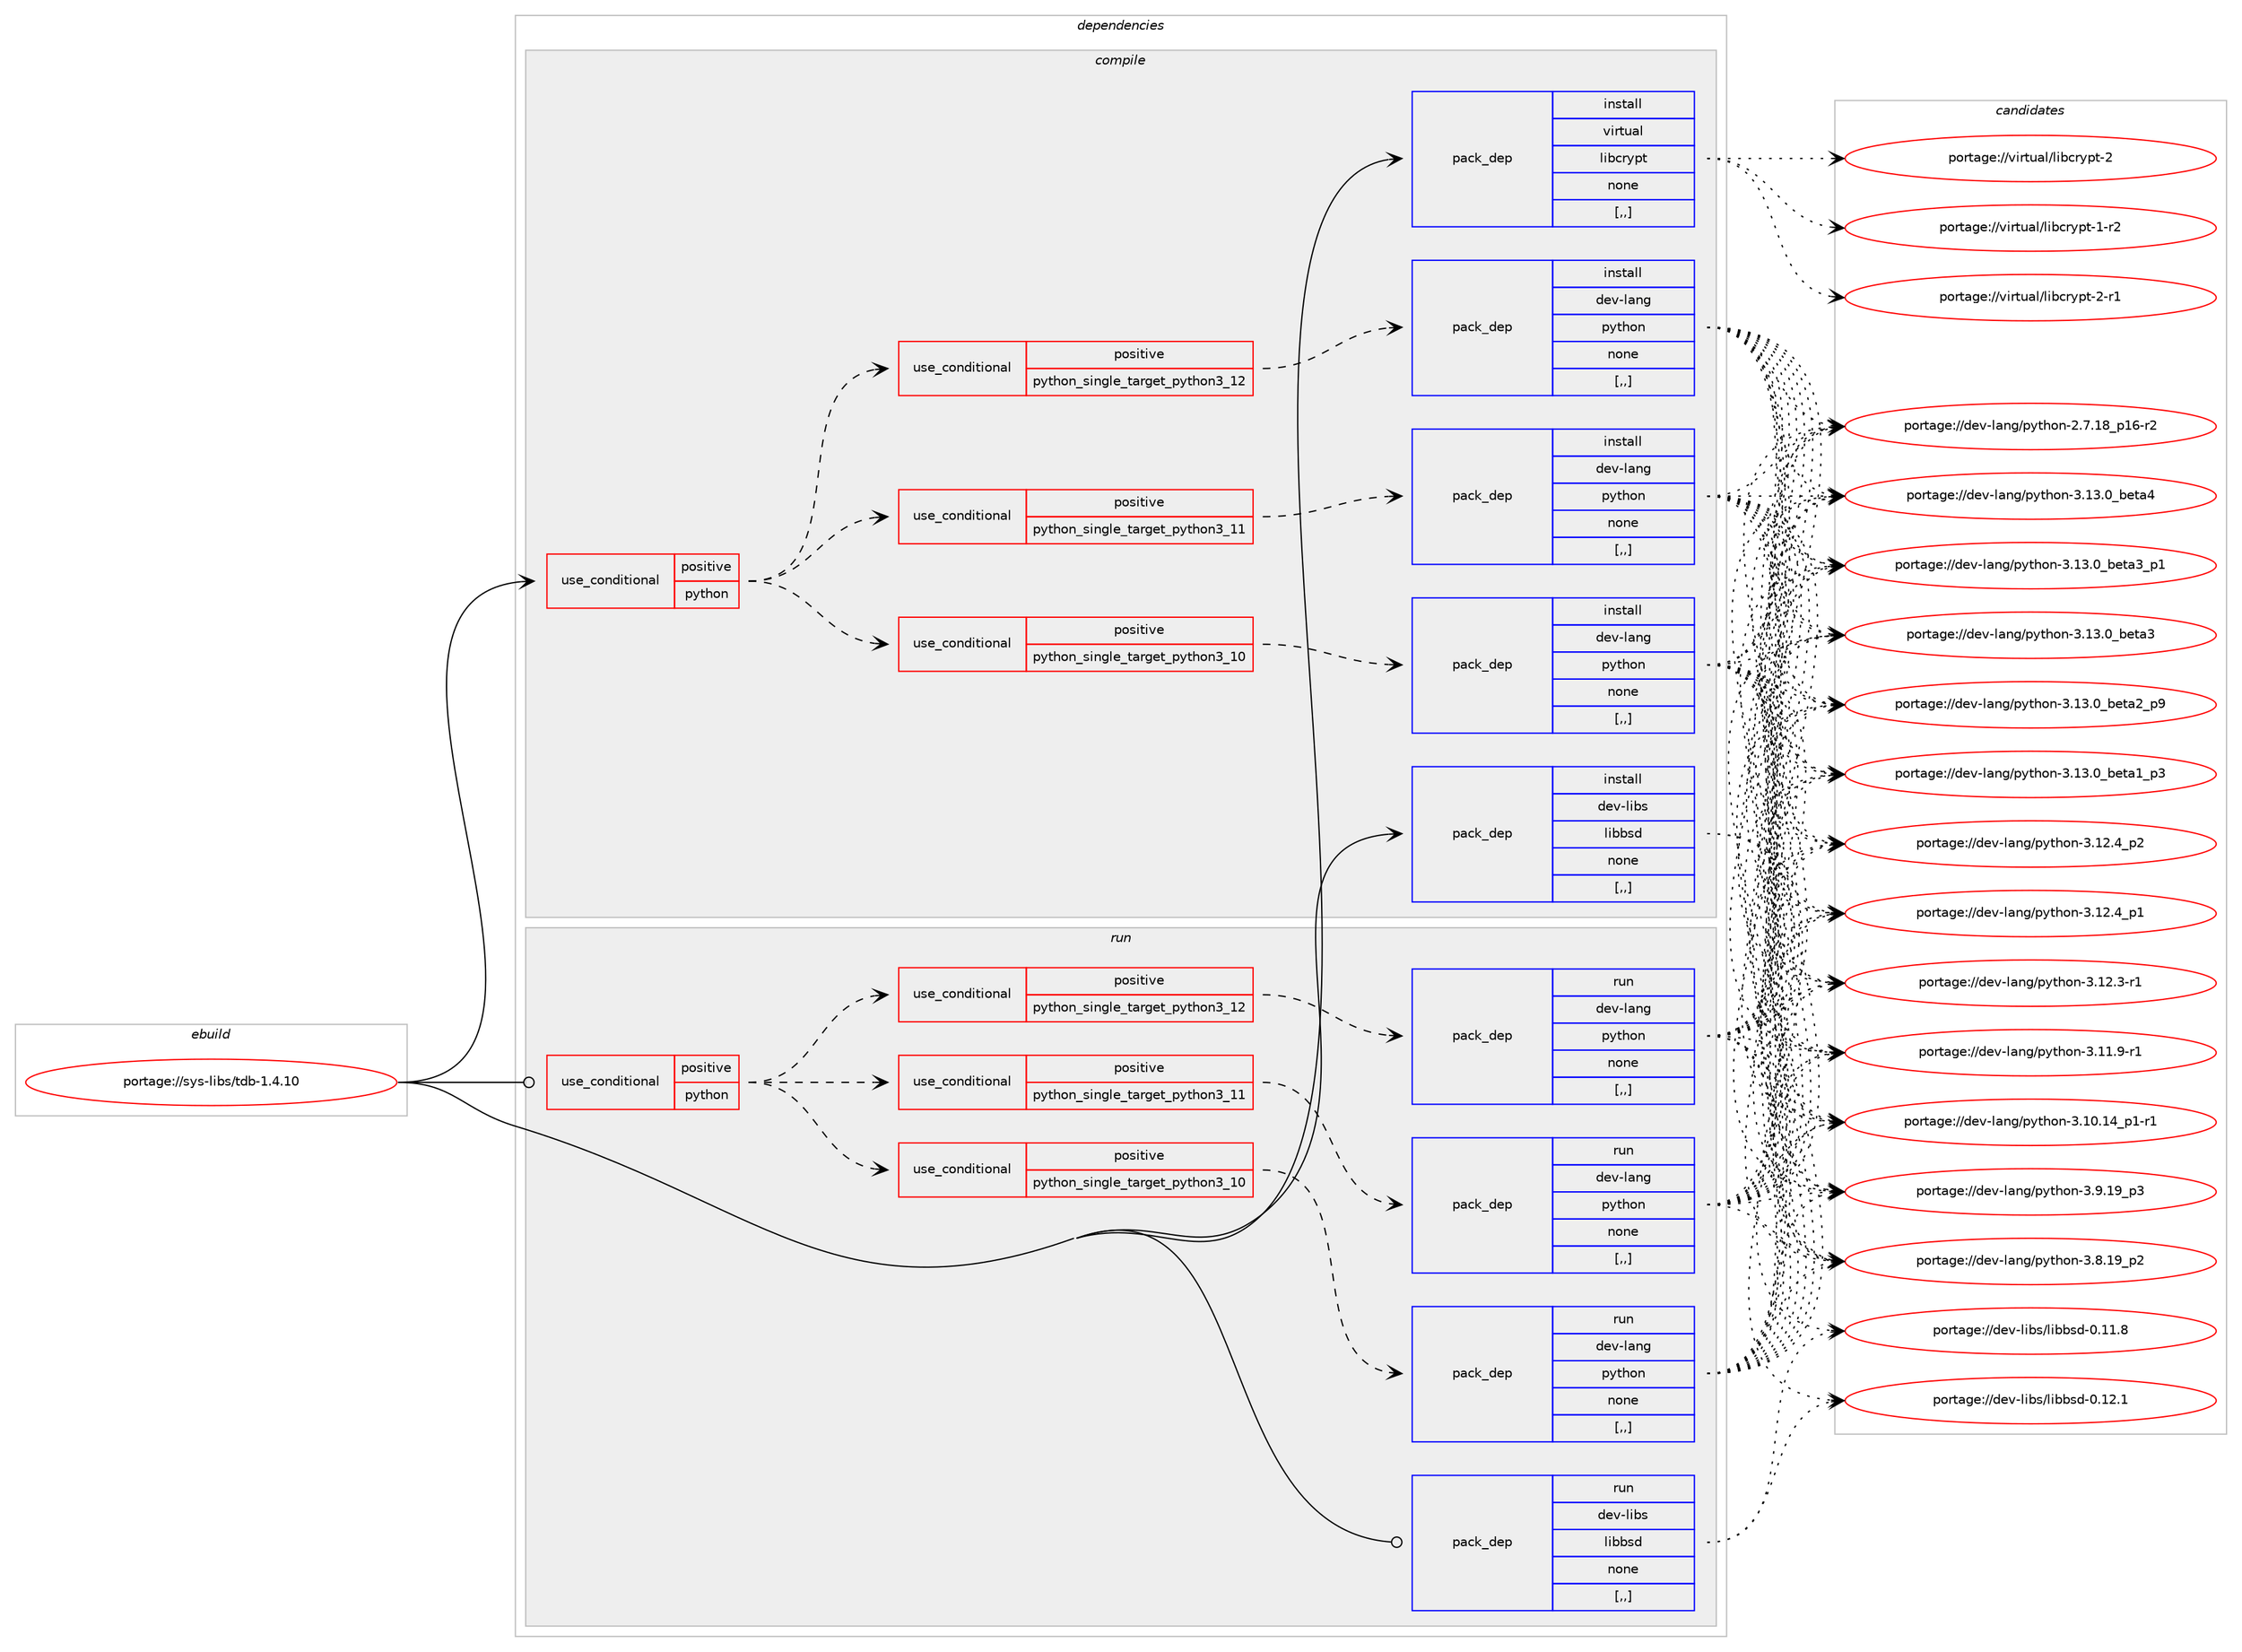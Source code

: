 digraph prolog {

# *************
# Graph options
# *************

newrank=true;
concentrate=true;
compound=true;
graph [rankdir=LR,fontname=Helvetica,fontsize=10,ranksep=1.5];#, ranksep=2.5, nodesep=0.2];
edge  [arrowhead=vee];
node  [fontname=Helvetica,fontsize=10];

# **********
# The ebuild
# **********

subgraph cluster_leftcol {
color=gray;
label=<<i>ebuild</i>>;
id [label="portage://sys-libs/tdb-1.4.10", color=red, width=4, href="../sys-libs/tdb-1.4.10.svg"];
}

# ****************
# The dependencies
# ****************

subgraph cluster_midcol {
color=gray;
label=<<i>dependencies</i>>;
subgraph cluster_compile {
fillcolor="#eeeeee";
style=filled;
label=<<i>compile</i>>;
subgraph cond118049 {
dependency442279 [label=<<TABLE BORDER="0" CELLBORDER="1" CELLSPACING="0" CELLPADDING="4"><TR><TD ROWSPAN="3" CELLPADDING="10">use_conditional</TD></TR><TR><TD>positive</TD></TR><TR><TD>python</TD></TR></TABLE>>, shape=none, color=red];
subgraph cond118050 {
dependency442280 [label=<<TABLE BORDER="0" CELLBORDER="1" CELLSPACING="0" CELLPADDING="4"><TR><TD ROWSPAN="3" CELLPADDING="10">use_conditional</TD></TR><TR><TD>positive</TD></TR><TR><TD>python_single_target_python3_10</TD></TR></TABLE>>, shape=none, color=red];
subgraph pack321226 {
dependency442281 [label=<<TABLE BORDER="0" CELLBORDER="1" CELLSPACING="0" CELLPADDING="4" WIDTH="220"><TR><TD ROWSPAN="6" CELLPADDING="30">pack_dep</TD></TR><TR><TD WIDTH="110">install</TD></TR><TR><TD>dev-lang</TD></TR><TR><TD>python</TD></TR><TR><TD>none</TD></TR><TR><TD>[,,]</TD></TR></TABLE>>, shape=none, color=blue];
}
dependency442280:e -> dependency442281:w [weight=20,style="dashed",arrowhead="vee"];
}
dependency442279:e -> dependency442280:w [weight=20,style="dashed",arrowhead="vee"];
subgraph cond118051 {
dependency442282 [label=<<TABLE BORDER="0" CELLBORDER="1" CELLSPACING="0" CELLPADDING="4"><TR><TD ROWSPAN="3" CELLPADDING="10">use_conditional</TD></TR><TR><TD>positive</TD></TR><TR><TD>python_single_target_python3_11</TD></TR></TABLE>>, shape=none, color=red];
subgraph pack321227 {
dependency442283 [label=<<TABLE BORDER="0" CELLBORDER="1" CELLSPACING="0" CELLPADDING="4" WIDTH="220"><TR><TD ROWSPAN="6" CELLPADDING="30">pack_dep</TD></TR><TR><TD WIDTH="110">install</TD></TR><TR><TD>dev-lang</TD></TR><TR><TD>python</TD></TR><TR><TD>none</TD></TR><TR><TD>[,,]</TD></TR></TABLE>>, shape=none, color=blue];
}
dependency442282:e -> dependency442283:w [weight=20,style="dashed",arrowhead="vee"];
}
dependency442279:e -> dependency442282:w [weight=20,style="dashed",arrowhead="vee"];
subgraph cond118052 {
dependency442284 [label=<<TABLE BORDER="0" CELLBORDER="1" CELLSPACING="0" CELLPADDING="4"><TR><TD ROWSPAN="3" CELLPADDING="10">use_conditional</TD></TR><TR><TD>positive</TD></TR><TR><TD>python_single_target_python3_12</TD></TR></TABLE>>, shape=none, color=red];
subgraph pack321228 {
dependency442285 [label=<<TABLE BORDER="0" CELLBORDER="1" CELLSPACING="0" CELLPADDING="4" WIDTH="220"><TR><TD ROWSPAN="6" CELLPADDING="30">pack_dep</TD></TR><TR><TD WIDTH="110">install</TD></TR><TR><TD>dev-lang</TD></TR><TR><TD>python</TD></TR><TR><TD>none</TD></TR><TR><TD>[,,]</TD></TR></TABLE>>, shape=none, color=blue];
}
dependency442284:e -> dependency442285:w [weight=20,style="dashed",arrowhead="vee"];
}
dependency442279:e -> dependency442284:w [weight=20,style="dashed",arrowhead="vee"];
}
id:e -> dependency442279:w [weight=20,style="solid",arrowhead="vee"];
subgraph pack321229 {
dependency442286 [label=<<TABLE BORDER="0" CELLBORDER="1" CELLSPACING="0" CELLPADDING="4" WIDTH="220"><TR><TD ROWSPAN="6" CELLPADDING="30">pack_dep</TD></TR><TR><TD WIDTH="110">install</TD></TR><TR><TD>dev-libs</TD></TR><TR><TD>libbsd</TD></TR><TR><TD>none</TD></TR><TR><TD>[,,]</TD></TR></TABLE>>, shape=none, color=blue];
}
id:e -> dependency442286:w [weight=20,style="solid",arrowhead="vee"];
subgraph pack321230 {
dependency442287 [label=<<TABLE BORDER="0" CELLBORDER="1" CELLSPACING="0" CELLPADDING="4" WIDTH="220"><TR><TD ROWSPAN="6" CELLPADDING="30">pack_dep</TD></TR><TR><TD WIDTH="110">install</TD></TR><TR><TD>virtual</TD></TR><TR><TD>libcrypt</TD></TR><TR><TD>none</TD></TR><TR><TD>[,,]</TD></TR></TABLE>>, shape=none, color=blue];
}
id:e -> dependency442287:w [weight=20,style="solid",arrowhead="vee"];
}
subgraph cluster_compileandrun {
fillcolor="#eeeeee";
style=filled;
label=<<i>compile and run</i>>;
}
subgraph cluster_run {
fillcolor="#eeeeee";
style=filled;
label=<<i>run</i>>;
subgraph cond118053 {
dependency442288 [label=<<TABLE BORDER="0" CELLBORDER="1" CELLSPACING="0" CELLPADDING="4"><TR><TD ROWSPAN="3" CELLPADDING="10">use_conditional</TD></TR><TR><TD>positive</TD></TR><TR><TD>python</TD></TR></TABLE>>, shape=none, color=red];
subgraph cond118054 {
dependency442289 [label=<<TABLE BORDER="0" CELLBORDER="1" CELLSPACING="0" CELLPADDING="4"><TR><TD ROWSPAN="3" CELLPADDING="10">use_conditional</TD></TR><TR><TD>positive</TD></TR><TR><TD>python_single_target_python3_10</TD></TR></TABLE>>, shape=none, color=red];
subgraph pack321231 {
dependency442290 [label=<<TABLE BORDER="0" CELLBORDER="1" CELLSPACING="0" CELLPADDING="4" WIDTH="220"><TR><TD ROWSPAN="6" CELLPADDING="30">pack_dep</TD></TR><TR><TD WIDTH="110">run</TD></TR><TR><TD>dev-lang</TD></TR><TR><TD>python</TD></TR><TR><TD>none</TD></TR><TR><TD>[,,]</TD></TR></TABLE>>, shape=none, color=blue];
}
dependency442289:e -> dependency442290:w [weight=20,style="dashed",arrowhead="vee"];
}
dependency442288:e -> dependency442289:w [weight=20,style="dashed",arrowhead="vee"];
subgraph cond118055 {
dependency442291 [label=<<TABLE BORDER="0" CELLBORDER="1" CELLSPACING="0" CELLPADDING="4"><TR><TD ROWSPAN="3" CELLPADDING="10">use_conditional</TD></TR><TR><TD>positive</TD></TR><TR><TD>python_single_target_python3_11</TD></TR></TABLE>>, shape=none, color=red];
subgraph pack321232 {
dependency442292 [label=<<TABLE BORDER="0" CELLBORDER="1" CELLSPACING="0" CELLPADDING="4" WIDTH="220"><TR><TD ROWSPAN="6" CELLPADDING="30">pack_dep</TD></TR><TR><TD WIDTH="110">run</TD></TR><TR><TD>dev-lang</TD></TR><TR><TD>python</TD></TR><TR><TD>none</TD></TR><TR><TD>[,,]</TD></TR></TABLE>>, shape=none, color=blue];
}
dependency442291:e -> dependency442292:w [weight=20,style="dashed",arrowhead="vee"];
}
dependency442288:e -> dependency442291:w [weight=20,style="dashed",arrowhead="vee"];
subgraph cond118056 {
dependency442293 [label=<<TABLE BORDER="0" CELLBORDER="1" CELLSPACING="0" CELLPADDING="4"><TR><TD ROWSPAN="3" CELLPADDING="10">use_conditional</TD></TR><TR><TD>positive</TD></TR><TR><TD>python_single_target_python3_12</TD></TR></TABLE>>, shape=none, color=red];
subgraph pack321233 {
dependency442294 [label=<<TABLE BORDER="0" CELLBORDER="1" CELLSPACING="0" CELLPADDING="4" WIDTH="220"><TR><TD ROWSPAN="6" CELLPADDING="30">pack_dep</TD></TR><TR><TD WIDTH="110">run</TD></TR><TR><TD>dev-lang</TD></TR><TR><TD>python</TD></TR><TR><TD>none</TD></TR><TR><TD>[,,]</TD></TR></TABLE>>, shape=none, color=blue];
}
dependency442293:e -> dependency442294:w [weight=20,style="dashed",arrowhead="vee"];
}
dependency442288:e -> dependency442293:w [weight=20,style="dashed",arrowhead="vee"];
}
id:e -> dependency442288:w [weight=20,style="solid",arrowhead="odot"];
subgraph pack321234 {
dependency442295 [label=<<TABLE BORDER="0" CELLBORDER="1" CELLSPACING="0" CELLPADDING="4" WIDTH="220"><TR><TD ROWSPAN="6" CELLPADDING="30">pack_dep</TD></TR><TR><TD WIDTH="110">run</TD></TR><TR><TD>dev-libs</TD></TR><TR><TD>libbsd</TD></TR><TR><TD>none</TD></TR><TR><TD>[,,]</TD></TR></TABLE>>, shape=none, color=blue];
}
id:e -> dependency442295:w [weight=20,style="solid",arrowhead="odot"];
}
}

# **************
# The candidates
# **************

subgraph cluster_choices {
rank=same;
color=gray;
label=<<i>candidates</i>>;

subgraph choice321226 {
color=black;
nodesep=1;
choice1001011184510897110103471121211161041111104551464951464895981011169752 [label="portage://dev-lang/python-3.13.0_beta4", color=red, width=4,href="../dev-lang/python-3.13.0_beta4.svg"];
choice10010111845108971101034711212111610411111045514649514648959810111697519511249 [label="portage://dev-lang/python-3.13.0_beta3_p1", color=red, width=4,href="../dev-lang/python-3.13.0_beta3_p1.svg"];
choice1001011184510897110103471121211161041111104551464951464895981011169751 [label="portage://dev-lang/python-3.13.0_beta3", color=red, width=4,href="../dev-lang/python-3.13.0_beta3.svg"];
choice10010111845108971101034711212111610411111045514649514648959810111697509511257 [label="portage://dev-lang/python-3.13.0_beta2_p9", color=red, width=4,href="../dev-lang/python-3.13.0_beta2_p9.svg"];
choice10010111845108971101034711212111610411111045514649514648959810111697499511251 [label="portage://dev-lang/python-3.13.0_beta1_p3", color=red, width=4,href="../dev-lang/python-3.13.0_beta1_p3.svg"];
choice100101118451089711010347112121116104111110455146495046529511250 [label="portage://dev-lang/python-3.12.4_p2", color=red, width=4,href="../dev-lang/python-3.12.4_p2.svg"];
choice100101118451089711010347112121116104111110455146495046529511249 [label="portage://dev-lang/python-3.12.4_p1", color=red, width=4,href="../dev-lang/python-3.12.4_p1.svg"];
choice100101118451089711010347112121116104111110455146495046514511449 [label="portage://dev-lang/python-3.12.3-r1", color=red, width=4,href="../dev-lang/python-3.12.3-r1.svg"];
choice100101118451089711010347112121116104111110455146494946574511449 [label="portage://dev-lang/python-3.11.9-r1", color=red, width=4,href="../dev-lang/python-3.11.9-r1.svg"];
choice100101118451089711010347112121116104111110455146494846495295112494511449 [label="portage://dev-lang/python-3.10.14_p1-r1", color=red, width=4,href="../dev-lang/python-3.10.14_p1-r1.svg"];
choice100101118451089711010347112121116104111110455146574649579511251 [label="portage://dev-lang/python-3.9.19_p3", color=red, width=4,href="../dev-lang/python-3.9.19_p3.svg"];
choice100101118451089711010347112121116104111110455146564649579511250 [label="portage://dev-lang/python-3.8.19_p2", color=red, width=4,href="../dev-lang/python-3.8.19_p2.svg"];
choice100101118451089711010347112121116104111110455046554649569511249544511450 [label="portage://dev-lang/python-2.7.18_p16-r2", color=red, width=4,href="../dev-lang/python-2.7.18_p16-r2.svg"];
dependency442281:e -> choice1001011184510897110103471121211161041111104551464951464895981011169752:w [style=dotted,weight="100"];
dependency442281:e -> choice10010111845108971101034711212111610411111045514649514648959810111697519511249:w [style=dotted,weight="100"];
dependency442281:e -> choice1001011184510897110103471121211161041111104551464951464895981011169751:w [style=dotted,weight="100"];
dependency442281:e -> choice10010111845108971101034711212111610411111045514649514648959810111697509511257:w [style=dotted,weight="100"];
dependency442281:e -> choice10010111845108971101034711212111610411111045514649514648959810111697499511251:w [style=dotted,weight="100"];
dependency442281:e -> choice100101118451089711010347112121116104111110455146495046529511250:w [style=dotted,weight="100"];
dependency442281:e -> choice100101118451089711010347112121116104111110455146495046529511249:w [style=dotted,weight="100"];
dependency442281:e -> choice100101118451089711010347112121116104111110455146495046514511449:w [style=dotted,weight="100"];
dependency442281:e -> choice100101118451089711010347112121116104111110455146494946574511449:w [style=dotted,weight="100"];
dependency442281:e -> choice100101118451089711010347112121116104111110455146494846495295112494511449:w [style=dotted,weight="100"];
dependency442281:e -> choice100101118451089711010347112121116104111110455146574649579511251:w [style=dotted,weight="100"];
dependency442281:e -> choice100101118451089711010347112121116104111110455146564649579511250:w [style=dotted,weight="100"];
dependency442281:e -> choice100101118451089711010347112121116104111110455046554649569511249544511450:w [style=dotted,weight="100"];
}
subgraph choice321227 {
color=black;
nodesep=1;
choice1001011184510897110103471121211161041111104551464951464895981011169752 [label="portage://dev-lang/python-3.13.0_beta4", color=red, width=4,href="../dev-lang/python-3.13.0_beta4.svg"];
choice10010111845108971101034711212111610411111045514649514648959810111697519511249 [label="portage://dev-lang/python-3.13.0_beta3_p1", color=red, width=4,href="../dev-lang/python-3.13.0_beta3_p1.svg"];
choice1001011184510897110103471121211161041111104551464951464895981011169751 [label="portage://dev-lang/python-3.13.0_beta3", color=red, width=4,href="../dev-lang/python-3.13.0_beta3.svg"];
choice10010111845108971101034711212111610411111045514649514648959810111697509511257 [label="portage://dev-lang/python-3.13.0_beta2_p9", color=red, width=4,href="../dev-lang/python-3.13.0_beta2_p9.svg"];
choice10010111845108971101034711212111610411111045514649514648959810111697499511251 [label="portage://dev-lang/python-3.13.0_beta1_p3", color=red, width=4,href="../dev-lang/python-3.13.0_beta1_p3.svg"];
choice100101118451089711010347112121116104111110455146495046529511250 [label="portage://dev-lang/python-3.12.4_p2", color=red, width=4,href="../dev-lang/python-3.12.4_p2.svg"];
choice100101118451089711010347112121116104111110455146495046529511249 [label="portage://dev-lang/python-3.12.4_p1", color=red, width=4,href="../dev-lang/python-3.12.4_p1.svg"];
choice100101118451089711010347112121116104111110455146495046514511449 [label="portage://dev-lang/python-3.12.3-r1", color=red, width=4,href="../dev-lang/python-3.12.3-r1.svg"];
choice100101118451089711010347112121116104111110455146494946574511449 [label="portage://dev-lang/python-3.11.9-r1", color=red, width=4,href="../dev-lang/python-3.11.9-r1.svg"];
choice100101118451089711010347112121116104111110455146494846495295112494511449 [label="portage://dev-lang/python-3.10.14_p1-r1", color=red, width=4,href="../dev-lang/python-3.10.14_p1-r1.svg"];
choice100101118451089711010347112121116104111110455146574649579511251 [label="portage://dev-lang/python-3.9.19_p3", color=red, width=4,href="../dev-lang/python-3.9.19_p3.svg"];
choice100101118451089711010347112121116104111110455146564649579511250 [label="portage://dev-lang/python-3.8.19_p2", color=red, width=4,href="../dev-lang/python-3.8.19_p2.svg"];
choice100101118451089711010347112121116104111110455046554649569511249544511450 [label="portage://dev-lang/python-2.7.18_p16-r2", color=red, width=4,href="../dev-lang/python-2.7.18_p16-r2.svg"];
dependency442283:e -> choice1001011184510897110103471121211161041111104551464951464895981011169752:w [style=dotted,weight="100"];
dependency442283:e -> choice10010111845108971101034711212111610411111045514649514648959810111697519511249:w [style=dotted,weight="100"];
dependency442283:e -> choice1001011184510897110103471121211161041111104551464951464895981011169751:w [style=dotted,weight="100"];
dependency442283:e -> choice10010111845108971101034711212111610411111045514649514648959810111697509511257:w [style=dotted,weight="100"];
dependency442283:e -> choice10010111845108971101034711212111610411111045514649514648959810111697499511251:w [style=dotted,weight="100"];
dependency442283:e -> choice100101118451089711010347112121116104111110455146495046529511250:w [style=dotted,weight="100"];
dependency442283:e -> choice100101118451089711010347112121116104111110455146495046529511249:w [style=dotted,weight="100"];
dependency442283:e -> choice100101118451089711010347112121116104111110455146495046514511449:w [style=dotted,weight="100"];
dependency442283:e -> choice100101118451089711010347112121116104111110455146494946574511449:w [style=dotted,weight="100"];
dependency442283:e -> choice100101118451089711010347112121116104111110455146494846495295112494511449:w [style=dotted,weight="100"];
dependency442283:e -> choice100101118451089711010347112121116104111110455146574649579511251:w [style=dotted,weight="100"];
dependency442283:e -> choice100101118451089711010347112121116104111110455146564649579511250:w [style=dotted,weight="100"];
dependency442283:e -> choice100101118451089711010347112121116104111110455046554649569511249544511450:w [style=dotted,weight="100"];
}
subgraph choice321228 {
color=black;
nodesep=1;
choice1001011184510897110103471121211161041111104551464951464895981011169752 [label="portage://dev-lang/python-3.13.0_beta4", color=red, width=4,href="../dev-lang/python-3.13.0_beta4.svg"];
choice10010111845108971101034711212111610411111045514649514648959810111697519511249 [label="portage://dev-lang/python-3.13.0_beta3_p1", color=red, width=4,href="../dev-lang/python-3.13.0_beta3_p1.svg"];
choice1001011184510897110103471121211161041111104551464951464895981011169751 [label="portage://dev-lang/python-3.13.0_beta3", color=red, width=4,href="../dev-lang/python-3.13.0_beta3.svg"];
choice10010111845108971101034711212111610411111045514649514648959810111697509511257 [label="portage://dev-lang/python-3.13.0_beta2_p9", color=red, width=4,href="../dev-lang/python-3.13.0_beta2_p9.svg"];
choice10010111845108971101034711212111610411111045514649514648959810111697499511251 [label="portage://dev-lang/python-3.13.0_beta1_p3", color=red, width=4,href="../dev-lang/python-3.13.0_beta1_p3.svg"];
choice100101118451089711010347112121116104111110455146495046529511250 [label="portage://dev-lang/python-3.12.4_p2", color=red, width=4,href="../dev-lang/python-3.12.4_p2.svg"];
choice100101118451089711010347112121116104111110455146495046529511249 [label="portage://dev-lang/python-3.12.4_p1", color=red, width=4,href="../dev-lang/python-3.12.4_p1.svg"];
choice100101118451089711010347112121116104111110455146495046514511449 [label="portage://dev-lang/python-3.12.3-r1", color=red, width=4,href="../dev-lang/python-3.12.3-r1.svg"];
choice100101118451089711010347112121116104111110455146494946574511449 [label="portage://dev-lang/python-3.11.9-r1", color=red, width=4,href="../dev-lang/python-3.11.9-r1.svg"];
choice100101118451089711010347112121116104111110455146494846495295112494511449 [label="portage://dev-lang/python-3.10.14_p1-r1", color=red, width=4,href="../dev-lang/python-3.10.14_p1-r1.svg"];
choice100101118451089711010347112121116104111110455146574649579511251 [label="portage://dev-lang/python-3.9.19_p3", color=red, width=4,href="../dev-lang/python-3.9.19_p3.svg"];
choice100101118451089711010347112121116104111110455146564649579511250 [label="portage://dev-lang/python-3.8.19_p2", color=red, width=4,href="../dev-lang/python-3.8.19_p2.svg"];
choice100101118451089711010347112121116104111110455046554649569511249544511450 [label="portage://dev-lang/python-2.7.18_p16-r2", color=red, width=4,href="../dev-lang/python-2.7.18_p16-r2.svg"];
dependency442285:e -> choice1001011184510897110103471121211161041111104551464951464895981011169752:w [style=dotted,weight="100"];
dependency442285:e -> choice10010111845108971101034711212111610411111045514649514648959810111697519511249:w [style=dotted,weight="100"];
dependency442285:e -> choice1001011184510897110103471121211161041111104551464951464895981011169751:w [style=dotted,weight="100"];
dependency442285:e -> choice10010111845108971101034711212111610411111045514649514648959810111697509511257:w [style=dotted,weight="100"];
dependency442285:e -> choice10010111845108971101034711212111610411111045514649514648959810111697499511251:w [style=dotted,weight="100"];
dependency442285:e -> choice100101118451089711010347112121116104111110455146495046529511250:w [style=dotted,weight="100"];
dependency442285:e -> choice100101118451089711010347112121116104111110455146495046529511249:w [style=dotted,weight="100"];
dependency442285:e -> choice100101118451089711010347112121116104111110455146495046514511449:w [style=dotted,weight="100"];
dependency442285:e -> choice100101118451089711010347112121116104111110455146494946574511449:w [style=dotted,weight="100"];
dependency442285:e -> choice100101118451089711010347112121116104111110455146494846495295112494511449:w [style=dotted,weight="100"];
dependency442285:e -> choice100101118451089711010347112121116104111110455146574649579511251:w [style=dotted,weight="100"];
dependency442285:e -> choice100101118451089711010347112121116104111110455146564649579511250:w [style=dotted,weight="100"];
dependency442285:e -> choice100101118451089711010347112121116104111110455046554649569511249544511450:w [style=dotted,weight="100"];
}
subgraph choice321229 {
color=black;
nodesep=1;
choice100101118451081059811547108105989811510045484649504649 [label="portage://dev-libs/libbsd-0.12.1", color=red, width=4,href="../dev-libs/libbsd-0.12.1.svg"];
choice100101118451081059811547108105989811510045484649494656 [label="portage://dev-libs/libbsd-0.11.8", color=red, width=4,href="../dev-libs/libbsd-0.11.8.svg"];
dependency442286:e -> choice100101118451081059811547108105989811510045484649504649:w [style=dotted,weight="100"];
dependency442286:e -> choice100101118451081059811547108105989811510045484649494656:w [style=dotted,weight="100"];
}
subgraph choice321230 {
color=black;
nodesep=1;
choice1181051141161179710847108105989911412111211645504511449 [label="portage://virtual/libcrypt-2-r1", color=red, width=4,href="../virtual/libcrypt-2-r1.svg"];
choice118105114116117971084710810598991141211121164550 [label="portage://virtual/libcrypt-2", color=red, width=4,href="../virtual/libcrypt-2.svg"];
choice1181051141161179710847108105989911412111211645494511450 [label="portage://virtual/libcrypt-1-r2", color=red, width=4,href="../virtual/libcrypt-1-r2.svg"];
dependency442287:e -> choice1181051141161179710847108105989911412111211645504511449:w [style=dotted,weight="100"];
dependency442287:e -> choice118105114116117971084710810598991141211121164550:w [style=dotted,weight="100"];
dependency442287:e -> choice1181051141161179710847108105989911412111211645494511450:w [style=dotted,weight="100"];
}
subgraph choice321231 {
color=black;
nodesep=1;
choice1001011184510897110103471121211161041111104551464951464895981011169752 [label="portage://dev-lang/python-3.13.0_beta4", color=red, width=4,href="../dev-lang/python-3.13.0_beta4.svg"];
choice10010111845108971101034711212111610411111045514649514648959810111697519511249 [label="portage://dev-lang/python-3.13.0_beta3_p1", color=red, width=4,href="../dev-lang/python-3.13.0_beta3_p1.svg"];
choice1001011184510897110103471121211161041111104551464951464895981011169751 [label="portage://dev-lang/python-3.13.0_beta3", color=red, width=4,href="../dev-lang/python-3.13.0_beta3.svg"];
choice10010111845108971101034711212111610411111045514649514648959810111697509511257 [label="portage://dev-lang/python-3.13.0_beta2_p9", color=red, width=4,href="../dev-lang/python-3.13.0_beta2_p9.svg"];
choice10010111845108971101034711212111610411111045514649514648959810111697499511251 [label="portage://dev-lang/python-3.13.0_beta1_p3", color=red, width=4,href="../dev-lang/python-3.13.0_beta1_p3.svg"];
choice100101118451089711010347112121116104111110455146495046529511250 [label="portage://dev-lang/python-3.12.4_p2", color=red, width=4,href="../dev-lang/python-3.12.4_p2.svg"];
choice100101118451089711010347112121116104111110455146495046529511249 [label="portage://dev-lang/python-3.12.4_p1", color=red, width=4,href="../dev-lang/python-3.12.4_p1.svg"];
choice100101118451089711010347112121116104111110455146495046514511449 [label="portage://dev-lang/python-3.12.3-r1", color=red, width=4,href="../dev-lang/python-3.12.3-r1.svg"];
choice100101118451089711010347112121116104111110455146494946574511449 [label="portage://dev-lang/python-3.11.9-r1", color=red, width=4,href="../dev-lang/python-3.11.9-r1.svg"];
choice100101118451089711010347112121116104111110455146494846495295112494511449 [label="portage://dev-lang/python-3.10.14_p1-r1", color=red, width=4,href="../dev-lang/python-3.10.14_p1-r1.svg"];
choice100101118451089711010347112121116104111110455146574649579511251 [label="portage://dev-lang/python-3.9.19_p3", color=red, width=4,href="../dev-lang/python-3.9.19_p3.svg"];
choice100101118451089711010347112121116104111110455146564649579511250 [label="portage://dev-lang/python-3.8.19_p2", color=red, width=4,href="../dev-lang/python-3.8.19_p2.svg"];
choice100101118451089711010347112121116104111110455046554649569511249544511450 [label="portage://dev-lang/python-2.7.18_p16-r2", color=red, width=4,href="../dev-lang/python-2.7.18_p16-r2.svg"];
dependency442290:e -> choice1001011184510897110103471121211161041111104551464951464895981011169752:w [style=dotted,weight="100"];
dependency442290:e -> choice10010111845108971101034711212111610411111045514649514648959810111697519511249:w [style=dotted,weight="100"];
dependency442290:e -> choice1001011184510897110103471121211161041111104551464951464895981011169751:w [style=dotted,weight="100"];
dependency442290:e -> choice10010111845108971101034711212111610411111045514649514648959810111697509511257:w [style=dotted,weight="100"];
dependency442290:e -> choice10010111845108971101034711212111610411111045514649514648959810111697499511251:w [style=dotted,weight="100"];
dependency442290:e -> choice100101118451089711010347112121116104111110455146495046529511250:w [style=dotted,weight="100"];
dependency442290:e -> choice100101118451089711010347112121116104111110455146495046529511249:w [style=dotted,weight="100"];
dependency442290:e -> choice100101118451089711010347112121116104111110455146495046514511449:w [style=dotted,weight="100"];
dependency442290:e -> choice100101118451089711010347112121116104111110455146494946574511449:w [style=dotted,weight="100"];
dependency442290:e -> choice100101118451089711010347112121116104111110455146494846495295112494511449:w [style=dotted,weight="100"];
dependency442290:e -> choice100101118451089711010347112121116104111110455146574649579511251:w [style=dotted,weight="100"];
dependency442290:e -> choice100101118451089711010347112121116104111110455146564649579511250:w [style=dotted,weight="100"];
dependency442290:e -> choice100101118451089711010347112121116104111110455046554649569511249544511450:w [style=dotted,weight="100"];
}
subgraph choice321232 {
color=black;
nodesep=1;
choice1001011184510897110103471121211161041111104551464951464895981011169752 [label="portage://dev-lang/python-3.13.0_beta4", color=red, width=4,href="../dev-lang/python-3.13.0_beta4.svg"];
choice10010111845108971101034711212111610411111045514649514648959810111697519511249 [label="portage://dev-lang/python-3.13.0_beta3_p1", color=red, width=4,href="../dev-lang/python-3.13.0_beta3_p1.svg"];
choice1001011184510897110103471121211161041111104551464951464895981011169751 [label="portage://dev-lang/python-3.13.0_beta3", color=red, width=4,href="../dev-lang/python-3.13.0_beta3.svg"];
choice10010111845108971101034711212111610411111045514649514648959810111697509511257 [label="portage://dev-lang/python-3.13.0_beta2_p9", color=red, width=4,href="../dev-lang/python-3.13.0_beta2_p9.svg"];
choice10010111845108971101034711212111610411111045514649514648959810111697499511251 [label="portage://dev-lang/python-3.13.0_beta1_p3", color=red, width=4,href="../dev-lang/python-3.13.0_beta1_p3.svg"];
choice100101118451089711010347112121116104111110455146495046529511250 [label="portage://dev-lang/python-3.12.4_p2", color=red, width=4,href="../dev-lang/python-3.12.4_p2.svg"];
choice100101118451089711010347112121116104111110455146495046529511249 [label="portage://dev-lang/python-3.12.4_p1", color=red, width=4,href="../dev-lang/python-3.12.4_p1.svg"];
choice100101118451089711010347112121116104111110455146495046514511449 [label="portage://dev-lang/python-3.12.3-r1", color=red, width=4,href="../dev-lang/python-3.12.3-r1.svg"];
choice100101118451089711010347112121116104111110455146494946574511449 [label="portage://dev-lang/python-3.11.9-r1", color=red, width=4,href="../dev-lang/python-3.11.9-r1.svg"];
choice100101118451089711010347112121116104111110455146494846495295112494511449 [label="portage://dev-lang/python-3.10.14_p1-r1", color=red, width=4,href="../dev-lang/python-3.10.14_p1-r1.svg"];
choice100101118451089711010347112121116104111110455146574649579511251 [label="portage://dev-lang/python-3.9.19_p3", color=red, width=4,href="../dev-lang/python-3.9.19_p3.svg"];
choice100101118451089711010347112121116104111110455146564649579511250 [label="portage://dev-lang/python-3.8.19_p2", color=red, width=4,href="../dev-lang/python-3.8.19_p2.svg"];
choice100101118451089711010347112121116104111110455046554649569511249544511450 [label="portage://dev-lang/python-2.7.18_p16-r2", color=red, width=4,href="../dev-lang/python-2.7.18_p16-r2.svg"];
dependency442292:e -> choice1001011184510897110103471121211161041111104551464951464895981011169752:w [style=dotted,weight="100"];
dependency442292:e -> choice10010111845108971101034711212111610411111045514649514648959810111697519511249:w [style=dotted,weight="100"];
dependency442292:e -> choice1001011184510897110103471121211161041111104551464951464895981011169751:w [style=dotted,weight="100"];
dependency442292:e -> choice10010111845108971101034711212111610411111045514649514648959810111697509511257:w [style=dotted,weight="100"];
dependency442292:e -> choice10010111845108971101034711212111610411111045514649514648959810111697499511251:w [style=dotted,weight="100"];
dependency442292:e -> choice100101118451089711010347112121116104111110455146495046529511250:w [style=dotted,weight="100"];
dependency442292:e -> choice100101118451089711010347112121116104111110455146495046529511249:w [style=dotted,weight="100"];
dependency442292:e -> choice100101118451089711010347112121116104111110455146495046514511449:w [style=dotted,weight="100"];
dependency442292:e -> choice100101118451089711010347112121116104111110455146494946574511449:w [style=dotted,weight="100"];
dependency442292:e -> choice100101118451089711010347112121116104111110455146494846495295112494511449:w [style=dotted,weight="100"];
dependency442292:e -> choice100101118451089711010347112121116104111110455146574649579511251:w [style=dotted,weight="100"];
dependency442292:e -> choice100101118451089711010347112121116104111110455146564649579511250:w [style=dotted,weight="100"];
dependency442292:e -> choice100101118451089711010347112121116104111110455046554649569511249544511450:w [style=dotted,weight="100"];
}
subgraph choice321233 {
color=black;
nodesep=1;
choice1001011184510897110103471121211161041111104551464951464895981011169752 [label="portage://dev-lang/python-3.13.0_beta4", color=red, width=4,href="../dev-lang/python-3.13.0_beta4.svg"];
choice10010111845108971101034711212111610411111045514649514648959810111697519511249 [label="portage://dev-lang/python-3.13.0_beta3_p1", color=red, width=4,href="../dev-lang/python-3.13.0_beta3_p1.svg"];
choice1001011184510897110103471121211161041111104551464951464895981011169751 [label="portage://dev-lang/python-3.13.0_beta3", color=red, width=4,href="../dev-lang/python-3.13.0_beta3.svg"];
choice10010111845108971101034711212111610411111045514649514648959810111697509511257 [label="portage://dev-lang/python-3.13.0_beta2_p9", color=red, width=4,href="../dev-lang/python-3.13.0_beta2_p9.svg"];
choice10010111845108971101034711212111610411111045514649514648959810111697499511251 [label="portage://dev-lang/python-3.13.0_beta1_p3", color=red, width=4,href="../dev-lang/python-3.13.0_beta1_p3.svg"];
choice100101118451089711010347112121116104111110455146495046529511250 [label="portage://dev-lang/python-3.12.4_p2", color=red, width=4,href="../dev-lang/python-3.12.4_p2.svg"];
choice100101118451089711010347112121116104111110455146495046529511249 [label="portage://dev-lang/python-3.12.4_p1", color=red, width=4,href="../dev-lang/python-3.12.4_p1.svg"];
choice100101118451089711010347112121116104111110455146495046514511449 [label="portage://dev-lang/python-3.12.3-r1", color=red, width=4,href="../dev-lang/python-3.12.3-r1.svg"];
choice100101118451089711010347112121116104111110455146494946574511449 [label="portage://dev-lang/python-3.11.9-r1", color=red, width=4,href="../dev-lang/python-3.11.9-r1.svg"];
choice100101118451089711010347112121116104111110455146494846495295112494511449 [label="portage://dev-lang/python-3.10.14_p1-r1", color=red, width=4,href="../dev-lang/python-3.10.14_p1-r1.svg"];
choice100101118451089711010347112121116104111110455146574649579511251 [label="portage://dev-lang/python-3.9.19_p3", color=red, width=4,href="../dev-lang/python-3.9.19_p3.svg"];
choice100101118451089711010347112121116104111110455146564649579511250 [label="portage://dev-lang/python-3.8.19_p2", color=red, width=4,href="../dev-lang/python-3.8.19_p2.svg"];
choice100101118451089711010347112121116104111110455046554649569511249544511450 [label="portage://dev-lang/python-2.7.18_p16-r2", color=red, width=4,href="../dev-lang/python-2.7.18_p16-r2.svg"];
dependency442294:e -> choice1001011184510897110103471121211161041111104551464951464895981011169752:w [style=dotted,weight="100"];
dependency442294:e -> choice10010111845108971101034711212111610411111045514649514648959810111697519511249:w [style=dotted,weight="100"];
dependency442294:e -> choice1001011184510897110103471121211161041111104551464951464895981011169751:w [style=dotted,weight="100"];
dependency442294:e -> choice10010111845108971101034711212111610411111045514649514648959810111697509511257:w [style=dotted,weight="100"];
dependency442294:e -> choice10010111845108971101034711212111610411111045514649514648959810111697499511251:w [style=dotted,weight="100"];
dependency442294:e -> choice100101118451089711010347112121116104111110455146495046529511250:w [style=dotted,weight="100"];
dependency442294:e -> choice100101118451089711010347112121116104111110455146495046529511249:w [style=dotted,weight="100"];
dependency442294:e -> choice100101118451089711010347112121116104111110455146495046514511449:w [style=dotted,weight="100"];
dependency442294:e -> choice100101118451089711010347112121116104111110455146494946574511449:w [style=dotted,weight="100"];
dependency442294:e -> choice100101118451089711010347112121116104111110455146494846495295112494511449:w [style=dotted,weight="100"];
dependency442294:e -> choice100101118451089711010347112121116104111110455146574649579511251:w [style=dotted,weight="100"];
dependency442294:e -> choice100101118451089711010347112121116104111110455146564649579511250:w [style=dotted,weight="100"];
dependency442294:e -> choice100101118451089711010347112121116104111110455046554649569511249544511450:w [style=dotted,weight="100"];
}
subgraph choice321234 {
color=black;
nodesep=1;
choice100101118451081059811547108105989811510045484649504649 [label="portage://dev-libs/libbsd-0.12.1", color=red, width=4,href="../dev-libs/libbsd-0.12.1.svg"];
choice100101118451081059811547108105989811510045484649494656 [label="portage://dev-libs/libbsd-0.11.8", color=red, width=4,href="../dev-libs/libbsd-0.11.8.svg"];
dependency442295:e -> choice100101118451081059811547108105989811510045484649504649:w [style=dotted,weight="100"];
dependency442295:e -> choice100101118451081059811547108105989811510045484649494656:w [style=dotted,weight="100"];
}
}

}
